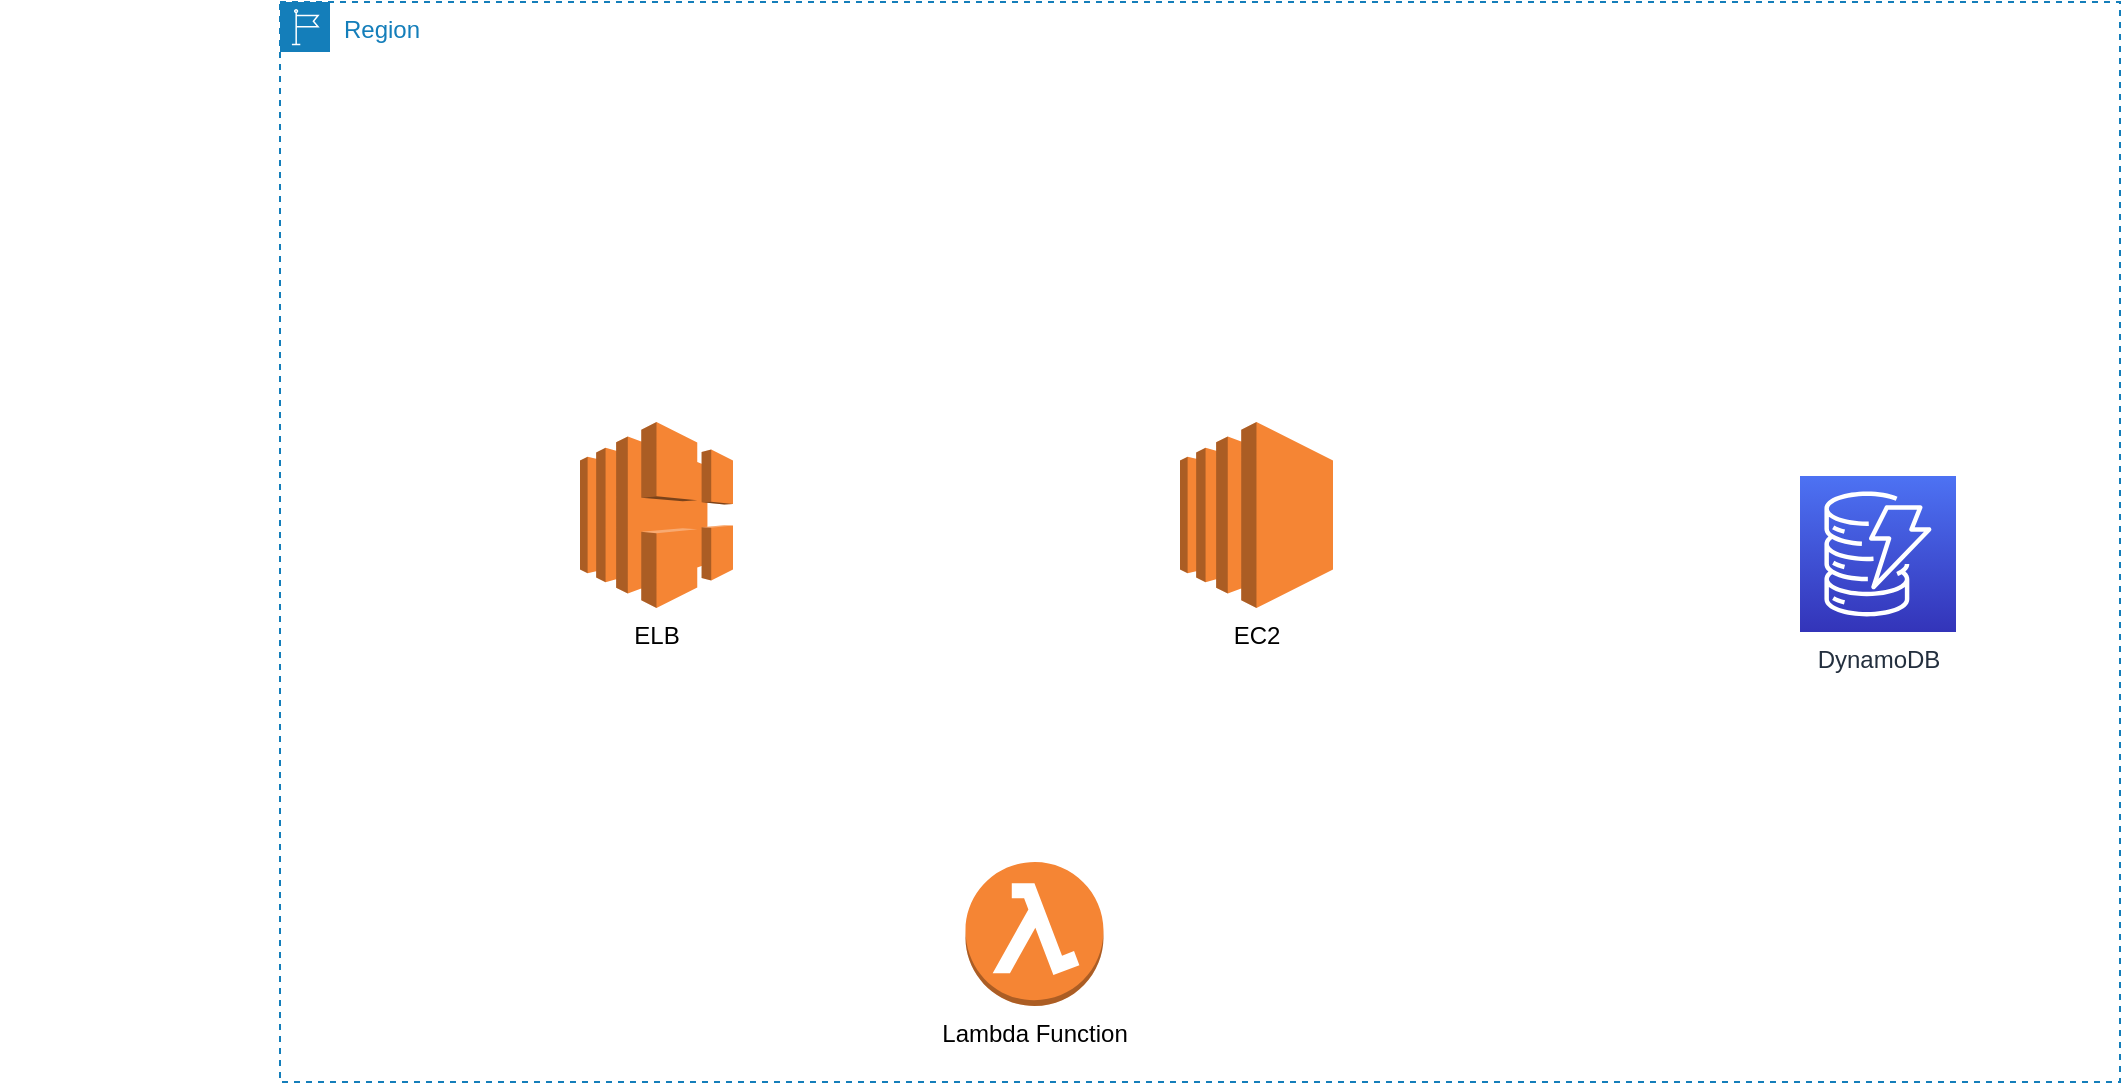 <mxfile version="21.0.6" type="github">
  <diagram name="Page-1" id="pJ5dkr3fJvYHICoJxLEp">
    <mxGraphModel dx="1387" dy="1188" grid="1" gridSize="10" guides="1" tooltips="1" connect="1" arrows="1" fold="1" page="1" pageScale="1" pageWidth="850" pageHeight="1100" math="0" shadow="0">
      <root>
        <mxCell id="0" />
        <mxCell id="1" parent="0" />
        <mxCell id="liZ0aCMdzfr0tDYxdN_o-2" value="Region" style="points=[[0,0],[0.25,0],[0.5,0],[0.75,0],[1,0],[1,0.25],[1,0.5],[1,0.75],[1,1],[0.75,1],[0.5,1],[0.25,1],[0,1],[0,0.75],[0,0.5],[0,0.25]];outlineConnect=0;gradientColor=none;html=1;whiteSpace=wrap;fontSize=12;fontStyle=0;container=1;pointerEvents=0;collapsible=0;recursiveResize=0;shape=mxgraph.aws4.group;grIcon=mxgraph.aws4.group_region;strokeColor=#147EBA;fillColor=none;verticalAlign=top;align=left;spacingLeft=30;fontColor=#147EBA;dashed=1;" vertex="1" parent="1">
          <mxGeometry x="170" y="180" width="920" height="540" as="geometry" />
        </mxCell>
        <mxCell id="liZ0aCMdzfr0tDYxdN_o-3" value="EC2" style="outlineConnect=0;dashed=0;verticalLabelPosition=bottom;verticalAlign=top;align=center;html=1;shape=mxgraph.aws3.ec2;fillColor=#F58534;gradientColor=none;" vertex="1" parent="liZ0aCMdzfr0tDYxdN_o-2">
          <mxGeometry x="450" y="210" width="76.5" height="93" as="geometry" />
        </mxCell>
        <mxCell id="liZ0aCMdzfr0tDYxdN_o-6" value="ELB" style="outlineConnect=0;dashed=0;verticalLabelPosition=bottom;verticalAlign=top;align=center;html=1;shape=mxgraph.aws3.elastic_load_balancing;fillColor=#F58534;gradientColor=none;" vertex="1" parent="liZ0aCMdzfr0tDYxdN_o-2">
          <mxGeometry x="150" y="210" width="76.5" height="93" as="geometry" />
        </mxCell>
        <mxCell id="liZ0aCMdzfr0tDYxdN_o-8" value="Lambda Function" style="outlineConnect=0;dashed=0;verticalLabelPosition=bottom;verticalAlign=top;align=center;html=1;shape=mxgraph.aws3.lambda_function;fillColor=#F58534;gradientColor=none;" vertex="1" parent="liZ0aCMdzfr0tDYxdN_o-2">
          <mxGeometry x="342.75" y="430" width="69" height="72" as="geometry" />
        </mxCell>
        <mxCell id="liZ0aCMdzfr0tDYxdN_o-9" value="" style="shape=image;html=1;verticalAlign=top;verticalLabelPosition=bottom;labelBackgroundColor=#ffffff;imageAspect=0;aspect=fixed;image=https://cdn4.iconfinder.com/data/icons/ionicons/512/icon-social-github-128.png" vertex="1" parent="1">
          <mxGeometry x="30" y="390" width="90" height="90" as="geometry" />
        </mxCell>
        <mxCell id="liZ0aCMdzfr0tDYxdN_o-5" value="DynamoDB" style="sketch=0;points=[[0,0,0],[0.25,0,0],[0.5,0,0],[0.75,0,0],[1,0,0],[0,1,0],[0.25,1,0],[0.5,1,0],[0.75,1,0],[1,1,0],[0,0.25,0],[0,0.5,0],[0,0.75,0],[1,0.25,0],[1,0.5,0],[1,0.75,0]];outlineConnect=0;fontColor=#232F3E;gradientColor=#4D72F3;gradientDirection=north;fillColor=#3334B9;strokeColor=#ffffff;dashed=0;verticalLabelPosition=bottom;verticalAlign=top;align=center;html=1;fontSize=12;fontStyle=0;aspect=fixed;shape=mxgraph.aws4.resourceIcon;resIcon=mxgraph.aws4.dynamodb;" vertex="1" parent="1">
          <mxGeometry x="930" y="417" width="78" height="78" as="geometry" />
        </mxCell>
      </root>
    </mxGraphModel>
  </diagram>
</mxfile>
